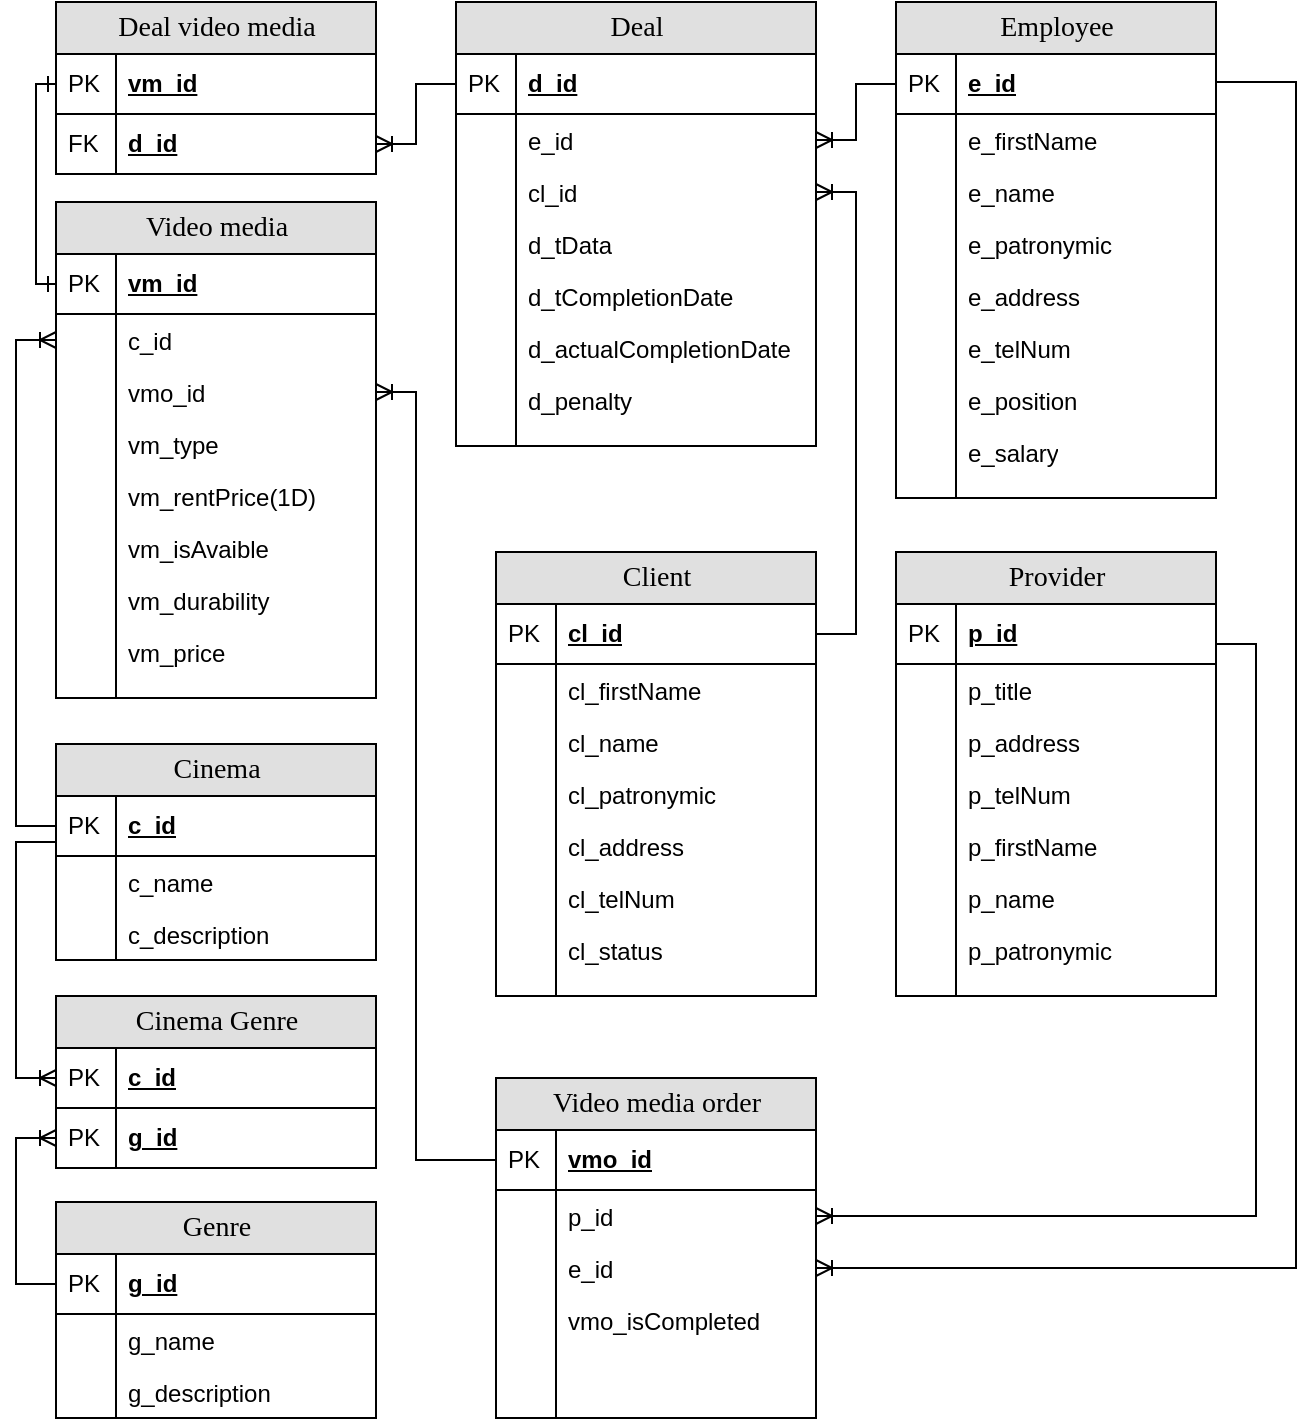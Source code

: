 <mxfile version="20.4.1" type="device"><diagram name="Page-1" id="e56a1550-8fbb-45ad-956c-1786394a9013"><mxGraphModel dx="1985" dy="983" grid="1" gridSize="10" guides="1" tooltips="1" connect="1" arrows="1" fold="1" page="1" pageScale="1" pageWidth="1100" pageHeight="850" background="none" math="0" shadow="0"><root><mxCell id="0"/><mxCell id="1" parent="0"/><mxCell id="Xfp6TR522GJA668m356O-1" value="Genre" style="swimlane;html=1;fontStyle=0;childLayout=stackLayout;horizontal=1;startSize=26;fillColor=#e0e0e0;horizontalStack=0;resizeParent=1;resizeLast=0;collapsible=1;marginBottom=0;swimlaneFillColor=#ffffff;align=center;rounded=0;shadow=0;comic=0;labelBackgroundColor=none;strokeWidth=1;fontFamily=Verdana;fontSize=14;swimlaneLine=1;" parent="1" vertex="1"><mxGeometry x="30" y="610" width="160" height="108" as="geometry"/></mxCell><mxCell id="Xfp6TR522GJA668m356O-2" value="g_id" style="shape=partialRectangle;top=0;left=0;right=0;bottom=1;html=1;align=left;verticalAlign=middle;fillColor=none;spacingLeft=34;spacingRight=4;whiteSpace=wrap;overflow=hidden;rotatable=0;points=[[0,0.5],[1,0.5]];portConstraint=eastwest;dropTarget=0;fontStyle=5;" parent="Xfp6TR522GJA668m356O-1" vertex="1"><mxGeometry y="26" width="160" height="30" as="geometry"/></mxCell><mxCell id="Xfp6TR522GJA668m356O-3" value="PK" style="shape=partialRectangle;top=0;left=0;bottom=0;html=1;fillColor=none;align=left;verticalAlign=middle;spacingLeft=4;spacingRight=4;whiteSpace=wrap;overflow=hidden;rotatable=0;points=[];portConstraint=eastwest;part=1;" parent="Xfp6TR522GJA668m356O-2" vertex="1" connectable="0"><mxGeometry width="30" height="30" as="geometry"/></mxCell><mxCell id="Xfp6TR522GJA668m356O-4" value="g_name" style="shape=partialRectangle;top=0;left=0;right=0;bottom=0;html=1;align=left;verticalAlign=top;fillColor=none;spacingLeft=34;spacingRight=4;whiteSpace=wrap;overflow=hidden;rotatable=0;points=[[0,0.5],[1,0.5]];portConstraint=eastwest;dropTarget=0;" parent="Xfp6TR522GJA668m356O-1" vertex="1"><mxGeometry y="56" width="160" height="26" as="geometry"/></mxCell><mxCell id="Xfp6TR522GJA668m356O-5" value="" style="shape=partialRectangle;top=0;left=0;bottom=0;html=1;fillColor=none;align=left;verticalAlign=top;spacingLeft=4;spacingRight=4;whiteSpace=wrap;overflow=hidden;rotatable=0;points=[];portConstraint=eastwest;part=1;" parent="Xfp6TR522GJA668m356O-4" vertex="1" connectable="0"><mxGeometry width="30" height="26" as="geometry"/></mxCell><mxCell id="Xfp6TR522GJA668m356O-6" value="g_description" style="shape=partialRectangle;top=0;left=0;right=0;bottom=0;html=1;align=left;verticalAlign=top;fillColor=none;spacingLeft=34;spacingRight=4;whiteSpace=wrap;overflow=hidden;rotatable=0;points=[[0,0.5],[1,0.5]];portConstraint=eastwest;dropTarget=0;" parent="Xfp6TR522GJA668m356O-1" vertex="1"><mxGeometry y="82" width="160" height="26" as="geometry"/></mxCell><mxCell id="Xfp6TR522GJA668m356O-7" value="" style="shape=partialRectangle;top=0;left=0;bottom=0;html=1;fillColor=none;align=left;verticalAlign=top;spacingLeft=4;spacingRight=4;whiteSpace=wrap;overflow=hidden;rotatable=0;points=[];portConstraint=eastwest;part=1;" parent="Xfp6TR522GJA668m356O-6" vertex="1" connectable="0"><mxGeometry width="30" height="26" as="geometry"/></mxCell><mxCell id="Xfp6TR522GJA668m356O-12" value="Cinema" style="swimlane;html=1;fontStyle=0;childLayout=stackLayout;horizontal=1;startSize=26;fillColor=#e0e0e0;horizontalStack=0;resizeParent=1;resizeLast=0;collapsible=1;marginBottom=0;swimlaneFillColor=#ffffff;align=center;rounded=0;shadow=0;comic=0;labelBackgroundColor=none;strokeWidth=1;fontFamily=Verdana;fontSize=14;swimlaneLine=1;" parent="1" vertex="1"><mxGeometry x="30" y="381" width="160" height="108" as="geometry"/></mxCell><mxCell id="Xfp6TR522GJA668m356O-13" value="c_id" style="shape=partialRectangle;top=0;left=0;right=0;bottom=1;html=1;align=left;verticalAlign=middle;fillColor=none;spacingLeft=34;spacingRight=4;whiteSpace=wrap;overflow=hidden;rotatable=0;points=[[0,0.5],[1,0.5]];portConstraint=eastwest;dropTarget=0;fontStyle=5;" parent="Xfp6TR522GJA668m356O-12" vertex="1"><mxGeometry y="26" width="160" height="30" as="geometry"/></mxCell><mxCell id="Xfp6TR522GJA668m356O-14" value="PK" style="shape=partialRectangle;top=0;left=0;bottom=0;html=1;fillColor=none;align=left;verticalAlign=middle;spacingLeft=4;spacingRight=4;whiteSpace=wrap;overflow=hidden;rotatable=0;points=[];portConstraint=eastwest;part=1;" parent="Xfp6TR522GJA668m356O-13" vertex="1" connectable="0"><mxGeometry width="30" height="30" as="geometry"/></mxCell><mxCell id="Xfp6TR522GJA668m356O-15" value="c_name" style="shape=partialRectangle;top=0;left=0;right=0;bottom=0;html=1;align=left;verticalAlign=top;fillColor=none;spacingLeft=34;spacingRight=4;whiteSpace=wrap;overflow=hidden;rotatable=0;points=[[0,0.5],[1,0.5]];portConstraint=eastwest;dropTarget=0;" parent="Xfp6TR522GJA668m356O-12" vertex="1"><mxGeometry y="56" width="160" height="26" as="geometry"/></mxCell><mxCell id="Xfp6TR522GJA668m356O-16" value="" style="shape=partialRectangle;top=0;left=0;bottom=0;html=1;fillColor=none;align=left;verticalAlign=top;spacingLeft=4;spacingRight=4;whiteSpace=wrap;overflow=hidden;rotatable=0;points=[];portConstraint=eastwest;part=1;" parent="Xfp6TR522GJA668m356O-15" vertex="1" connectable="0"><mxGeometry width="30" height="26" as="geometry"/></mxCell><mxCell id="Xfp6TR522GJA668m356O-19" value="c_description" style="shape=partialRectangle;top=0;left=0;right=0;bottom=0;html=1;align=left;verticalAlign=top;fillColor=none;spacingLeft=34;spacingRight=4;whiteSpace=wrap;overflow=hidden;rotatable=0;points=[[0,0.5],[1,0.5]];portConstraint=eastwest;dropTarget=0;" parent="Xfp6TR522GJA668m356O-12" vertex="1"><mxGeometry y="82" width="160" height="26" as="geometry"/></mxCell><mxCell id="Xfp6TR522GJA668m356O-20" value="" style="shape=partialRectangle;top=0;left=0;bottom=0;html=1;fillColor=none;align=left;verticalAlign=top;spacingLeft=4;spacingRight=4;whiteSpace=wrap;overflow=hidden;rotatable=0;points=[];portConstraint=eastwest;part=1;" parent="Xfp6TR522GJA668m356O-19" vertex="1" connectable="0"><mxGeometry width="30" height="26" as="geometry"/></mxCell><mxCell id="Xfp6TR522GJA668m356O-23" style="edgeStyle=orthogonalEdgeStyle;rounded=0;orthogonalLoop=1;jettySize=auto;html=1;entryX=0;entryY=0.5;entryDx=0;entryDy=0;endArrow=ERoneToMany;endFill=0;" parent="1" source="Xfp6TR522GJA668m356O-2" target="z1jLqjljCjNBEG2WENqN-66" edge="1"><mxGeometry relative="1" as="geometry"><Array as="points"><mxPoint x="10" y="651"/><mxPoint x="10" y="578"/></Array></mxGeometry></mxCell><mxCell id="Xfp6TR522GJA668m356O-24" value="Video media" style="swimlane;html=1;fontStyle=0;childLayout=stackLayout;horizontal=1;startSize=26;fillColor=#e0e0e0;horizontalStack=0;resizeParent=1;resizeLast=0;collapsible=1;marginBottom=0;swimlaneFillColor=#ffffff;align=center;rounded=0;shadow=0;comic=0;labelBackgroundColor=none;strokeWidth=1;fontFamily=Verdana;fontSize=14;swimlaneLine=1;" parent="1" vertex="1"><mxGeometry x="30" y="110" width="160" height="248" as="geometry"><mxRectangle x="30" y="10" width="130" height="30" as="alternateBounds"/></mxGeometry></mxCell><mxCell id="Xfp6TR522GJA668m356O-25" value="vm_id" style="shape=partialRectangle;top=0;left=0;right=0;bottom=1;html=1;align=left;verticalAlign=middle;fillColor=none;spacingLeft=34;spacingRight=4;whiteSpace=wrap;overflow=hidden;rotatable=0;points=[[0,0.5],[1,0.5]];portConstraint=eastwest;dropTarget=0;fontStyle=5;" parent="Xfp6TR522GJA668m356O-24" vertex="1"><mxGeometry y="26" width="160" height="30" as="geometry"/></mxCell><mxCell id="Xfp6TR522GJA668m356O-26" value="PK" style="shape=partialRectangle;top=0;left=0;bottom=0;html=1;fillColor=none;align=left;verticalAlign=middle;spacingLeft=4;spacingRight=4;whiteSpace=wrap;overflow=hidden;rotatable=0;points=[];portConstraint=eastwest;part=1;" parent="Xfp6TR522GJA668m356O-25" vertex="1" connectable="0"><mxGeometry width="30" height="30" as="geometry"/></mxCell><mxCell id="Xfp6TR522GJA668m356O-27" value="c_id" style="shape=partialRectangle;top=0;left=0;right=0;bottom=0;html=1;align=left;verticalAlign=top;fillColor=none;spacingLeft=34;spacingRight=4;whiteSpace=wrap;overflow=hidden;rotatable=0;points=[[0,0.5],[1,0.5]];portConstraint=eastwest;dropTarget=0;" parent="Xfp6TR522GJA668m356O-24" vertex="1"><mxGeometry y="56" width="160" height="26" as="geometry"/></mxCell><mxCell id="Xfp6TR522GJA668m356O-28" value="" style="shape=partialRectangle;top=0;left=0;bottom=0;html=1;fillColor=none;align=left;verticalAlign=top;spacingLeft=4;spacingRight=4;whiteSpace=wrap;overflow=hidden;rotatable=0;points=[];portConstraint=eastwest;part=1;" parent="Xfp6TR522GJA668m356O-27" vertex="1" connectable="0"><mxGeometry width="30" height="26" as="geometry"/></mxCell><mxCell id="z1jLqjljCjNBEG2WENqN-32" value="vmo_id" style="shape=partialRectangle;top=0;left=0;right=0;bottom=0;html=1;align=left;verticalAlign=top;fillColor=none;spacingLeft=34;spacingRight=4;whiteSpace=wrap;overflow=hidden;rotatable=0;points=[[0,0.5],[1,0.5]];portConstraint=eastwest;dropTarget=0;" vertex="1" parent="Xfp6TR522GJA668m356O-24"><mxGeometry y="82" width="160" height="26" as="geometry"/></mxCell><mxCell id="z1jLqjljCjNBEG2WENqN-33" value="" style="shape=partialRectangle;top=0;left=0;bottom=0;html=1;fillColor=none;align=left;verticalAlign=top;spacingLeft=4;spacingRight=4;whiteSpace=wrap;overflow=hidden;rotatable=0;points=[];portConstraint=eastwest;part=1;" vertex="1" connectable="0" parent="z1jLqjljCjNBEG2WENqN-32"><mxGeometry width="30" height="26" as="geometry"/></mxCell><mxCell id="Xfp6TR522GJA668m356O-29" value="vm_type" style="shape=partialRectangle;top=0;left=0;right=0;bottom=0;html=1;align=left;verticalAlign=top;fillColor=none;spacingLeft=34;spacingRight=4;whiteSpace=wrap;overflow=hidden;rotatable=0;points=[[0,0.5],[1,0.5]];portConstraint=eastwest;dropTarget=0;" parent="Xfp6TR522GJA668m356O-24" vertex="1"><mxGeometry y="108" width="160" height="26" as="geometry"/></mxCell><mxCell id="Xfp6TR522GJA668m356O-30" value="" style="shape=partialRectangle;top=0;left=0;bottom=0;html=1;fillColor=none;align=left;verticalAlign=top;spacingLeft=4;spacingRight=4;whiteSpace=wrap;overflow=hidden;rotatable=0;points=[];portConstraint=eastwest;part=1;" parent="Xfp6TR522GJA668m356O-29" vertex="1" connectable="0"><mxGeometry width="30" height="26" as="geometry"/></mxCell><mxCell id="Xfp6TR522GJA668m356O-31" value="vm_rentPrice(1D)" style="shape=partialRectangle;top=0;left=0;right=0;bottom=0;html=1;align=left;verticalAlign=top;fillColor=none;spacingLeft=34;spacingRight=4;whiteSpace=wrap;overflow=hidden;rotatable=0;points=[[0,0.5],[1,0.5]];portConstraint=eastwest;dropTarget=0;" parent="Xfp6TR522GJA668m356O-24" vertex="1"><mxGeometry y="134" width="160" height="26" as="geometry"/></mxCell><mxCell id="Xfp6TR522GJA668m356O-32" value="" style="shape=partialRectangle;top=0;left=0;bottom=0;html=1;fillColor=none;align=left;verticalAlign=top;spacingLeft=4;spacingRight=4;whiteSpace=wrap;overflow=hidden;rotatable=0;points=[];portConstraint=eastwest;part=1;" parent="Xfp6TR522GJA668m356O-31" vertex="1" connectable="0"><mxGeometry width="30" height="26" as="geometry"/></mxCell><mxCell id="Xfp6TR522GJA668m356O-59" value="vm_isAvaible" style="shape=partialRectangle;top=0;left=0;right=0;bottom=0;html=1;align=left;verticalAlign=top;fillColor=none;spacingLeft=34;spacingRight=4;whiteSpace=wrap;overflow=hidden;rotatable=0;points=[[0,0.5],[1,0.5]];portConstraint=eastwest;dropTarget=0;" parent="Xfp6TR522GJA668m356O-24" vertex="1"><mxGeometry y="160" width="160" height="26" as="geometry"/></mxCell><mxCell id="Xfp6TR522GJA668m356O-60" value="" style="shape=partialRectangle;top=0;left=0;bottom=0;html=1;fillColor=none;align=left;verticalAlign=top;spacingLeft=4;spacingRight=4;whiteSpace=wrap;overflow=hidden;rotatable=0;points=[];portConstraint=eastwest;part=1;" parent="Xfp6TR522GJA668m356O-59" vertex="1" connectable="0"><mxGeometry width="30" height="26" as="geometry"/></mxCell><mxCell id="6AqLSy_CRVFRLZLWEEri-142" value="vm_durability" style="shape=partialRectangle;top=0;left=0;right=0;bottom=0;html=1;align=left;verticalAlign=top;fillColor=none;spacingLeft=34;spacingRight=4;whiteSpace=wrap;overflow=hidden;rotatable=0;points=[[0,0.5],[1,0.5]];portConstraint=eastwest;dropTarget=0;" parent="Xfp6TR522GJA668m356O-24" vertex="1"><mxGeometry y="186" width="160" height="26" as="geometry"/></mxCell><mxCell id="6AqLSy_CRVFRLZLWEEri-143" value="" style="shape=partialRectangle;top=0;left=0;bottom=0;html=1;fillColor=none;align=left;verticalAlign=top;spacingLeft=4;spacingRight=4;whiteSpace=wrap;overflow=hidden;rotatable=0;points=[];portConstraint=eastwest;part=1;" parent="6AqLSy_CRVFRLZLWEEri-142" vertex="1" connectable="0"><mxGeometry width="30" height="26" as="geometry"/></mxCell><mxCell id="6AqLSy_CRVFRLZLWEEri-89" value="vm_price" style="shape=partialRectangle;top=0;left=0;right=0;bottom=0;html=1;align=left;verticalAlign=top;fillColor=none;spacingLeft=34;spacingRight=4;whiteSpace=wrap;overflow=hidden;rotatable=0;points=[[0,0.5],[1,0.5]];portConstraint=eastwest;dropTarget=0;" parent="Xfp6TR522GJA668m356O-24" vertex="1"><mxGeometry y="212" width="160" height="26" as="geometry"/></mxCell><mxCell id="6AqLSy_CRVFRLZLWEEri-90" value="" style="shape=partialRectangle;top=0;left=0;bottom=0;html=1;fillColor=none;align=left;verticalAlign=top;spacingLeft=4;spacingRight=4;whiteSpace=wrap;overflow=hidden;rotatable=0;points=[];portConstraint=eastwest;part=1;" parent="6AqLSy_CRVFRLZLWEEri-89" vertex="1" connectable="0"><mxGeometry width="30" height="26" as="geometry"/></mxCell><mxCell id="Xfp6TR522GJA668m356O-33" value="" style="shape=partialRectangle;top=0;left=0;right=0;bottom=0;html=1;align=left;verticalAlign=top;fillColor=none;spacingLeft=34;spacingRight=4;whiteSpace=wrap;overflow=hidden;rotatable=0;points=[[0,0.5],[1,0.5]];portConstraint=eastwest;dropTarget=0;" parent="Xfp6TR522GJA668m356O-24" vertex="1"><mxGeometry y="238" width="160" height="10" as="geometry"/></mxCell><mxCell id="Xfp6TR522GJA668m356O-34" value="" style="shape=partialRectangle;top=0;left=0;bottom=0;html=1;fillColor=none;align=left;verticalAlign=top;spacingLeft=4;spacingRight=4;whiteSpace=wrap;overflow=hidden;rotatable=0;points=[];portConstraint=eastwest;part=1;" parent="Xfp6TR522GJA668m356O-33" vertex="1" connectable="0"><mxGeometry width="30" height="10" as="geometry"/></mxCell><mxCell id="Xfp6TR522GJA668m356O-57" style="edgeStyle=orthogonalEdgeStyle;rounded=0;orthogonalLoop=1;jettySize=auto;html=1;entryX=0;entryY=0.5;entryDx=0;entryDy=0;endArrow=ERoneToMany;endFill=0;" parent="1" source="Xfp6TR522GJA668m356O-13" target="Xfp6TR522GJA668m356O-27" edge="1"><mxGeometry relative="1" as="geometry"><mxPoint x="10" y="171" as="targetPoint"/></mxGeometry></mxCell><mxCell id="6AqLSy_CRVFRLZLWEEri-1" value="Employee" style="swimlane;html=1;fontStyle=0;childLayout=stackLayout;horizontal=1;startSize=26;fillColor=#e0e0e0;horizontalStack=0;resizeParent=1;resizeLast=0;collapsible=1;marginBottom=0;swimlaneFillColor=#ffffff;align=center;rounded=0;shadow=0;comic=0;labelBackgroundColor=none;strokeWidth=1;fontFamily=Verdana;fontSize=14;swimlaneLine=1;" parent="1" vertex="1"><mxGeometry x="450" y="10" width="160" height="248" as="geometry"/></mxCell><mxCell id="6AqLSy_CRVFRLZLWEEri-2" value="e_id" style="shape=partialRectangle;top=0;left=0;right=0;bottom=1;html=1;align=left;verticalAlign=middle;fillColor=none;spacingLeft=34;spacingRight=4;whiteSpace=wrap;overflow=hidden;rotatable=0;points=[[0,0.5],[1,0.5]];portConstraint=eastwest;dropTarget=0;fontStyle=5;" parent="6AqLSy_CRVFRLZLWEEri-1" vertex="1"><mxGeometry y="26" width="160" height="30" as="geometry"/></mxCell><mxCell id="6AqLSy_CRVFRLZLWEEri-3" value="PK" style="shape=partialRectangle;top=0;left=0;bottom=0;html=1;fillColor=none;align=left;verticalAlign=middle;spacingLeft=4;spacingRight=4;whiteSpace=wrap;overflow=hidden;rotatable=0;points=[];portConstraint=eastwest;part=1;" parent="6AqLSy_CRVFRLZLWEEri-2" vertex="1" connectable="0"><mxGeometry width="30" height="30" as="geometry"/></mxCell><mxCell id="6AqLSy_CRVFRLZLWEEri-4" value="e_firstName" style="shape=partialRectangle;top=0;left=0;right=0;bottom=0;html=1;align=left;verticalAlign=top;fillColor=none;spacingLeft=34;spacingRight=4;whiteSpace=wrap;overflow=hidden;rotatable=0;points=[[0,0.5],[1,0.5]];portConstraint=eastwest;dropTarget=0;" parent="6AqLSy_CRVFRLZLWEEri-1" vertex="1"><mxGeometry y="56" width="160" height="26" as="geometry"/></mxCell><mxCell id="6AqLSy_CRVFRLZLWEEri-5" value="" style="shape=partialRectangle;top=0;left=0;bottom=0;html=1;fillColor=none;align=left;verticalAlign=top;spacingLeft=4;spacingRight=4;whiteSpace=wrap;overflow=hidden;rotatable=0;points=[];portConstraint=eastwest;part=1;" parent="6AqLSy_CRVFRLZLWEEri-4" vertex="1" connectable="0"><mxGeometry width="30" height="26" as="geometry"/></mxCell><mxCell id="6AqLSy_CRVFRLZLWEEri-12" value="e_name" style="shape=partialRectangle;top=0;left=0;right=0;bottom=0;html=1;align=left;verticalAlign=top;fillColor=none;spacingLeft=34;spacingRight=4;whiteSpace=wrap;overflow=hidden;rotatable=0;points=[[0,0.5],[1,0.5]];portConstraint=eastwest;dropTarget=0;" parent="6AqLSy_CRVFRLZLWEEri-1" vertex="1"><mxGeometry y="82" width="160" height="26" as="geometry"/></mxCell><mxCell id="6AqLSy_CRVFRLZLWEEri-13" value="" style="shape=partialRectangle;top=0;left=0;bottom=0;html=1;fillColor=none;align=left;verticalAlign=top;spacingLeft=4;spacingRight=4;whiteSpace=wrap;overflow=hidden;rotatable=0;points=[];portConstraint=eastwest;part=1;" parent="6AqLSy_CRVFRLZLWEEri-12" vertex="1" connectable="0"><mxGeometry width="30" height="26" as="geometry"/></mxCell><mxCell id="6AqLSy_CRVFRLZLWEEri-14" value="e_patronymic" style="shape=partialRectangle;top=0;left=0;right=0;bottom=0;html=1;align=left;verticalAlign=top;fillColor=none;spacingLeft=34;spacingRight=4;whiteSpace=wrap;overflow=hidden;rotatable=0;points=[[0,0.5],[1,0.5]];portConstraint=eastwest;dropTarget=0;" parent="6AqLSy_CRVFRLZLWEEri-1" vertex="1"><mxGeometry y="108" width="160" height="26" as="geometry"/></mxCell><mxCell id="6AqLSy_CRVFRLZLWEEri-15" value="" style="shape=partialRectangle;top=0;left=0;bottom=0;html=1;fillColor=none;align=left;verticalAlign=top;spacingLeft=4;spacingRight=4;whiteSpace=wrap;overflow=hidden;rotatable=0;points=[];portConstraint=eastwest;part=1;" parent="6AqLSy_CRVFRLZLWEEri-14" vertex="1" connectable="0"><mxGeometry width="30" height="26" as="geometry"/></mxCell><mxCell id="6AqLSy_CRVFRLZLWEEri-6" value="e_address" style="shape=partialRectangle;top=0;left=0;right=0;bottom=0;html=1;align=left;verticalAlign=top;fillColor=none;spacingLeft=34;spacingRight=4;whiteSpace=wrap;overflow=hidden;rotatable=0;points=[[0,0.5],[1,0.5]];portConstraint=eastwest;dropTarget=0;" parent="6AqLSy_CRVFRLZLWEEri-1" vertex="1"><mxGeometry y="134" width="160" height="26" as="geometry"/></mxCell><mxCell id="6AqLSy_CRVFRLZLWEEri-7" value="" style="shape=partialRectangle;top=0;left=0;bottom=0;html=1;fillColor=none;align=left;verticalAlign=top;spacingLeft=4;spacingRight=4;whiteSpace=wrap;overflow=hidden;rotatable=0;points=[];portConstraint=eastwest;part=1;" parent="6AqLSy_CRVFRLZLWEEri-6" vertex="1" connectable="0"><mxGeometry width="30" height="26" as="geometry"/></mxCell><mxCell id="6AqLSy_CRVFRLZLWEEri-8" value="e_telNum" style="shape=partialRectangle;top=0;left=0;right=0;bottom=0;html=1;align=left;verticalAlign=top;fillColor=none;spacingLeft=34;spacingRight=4;whiteSpace=wrap;overflow=hidden;rotatable=0;points=[[0,0.5],[1,0.5]];portConstraint=eastwest;dropTarget=0;" parent="6AqLSy_CRVFRLZLWEEri-1" vertex="1"><mxGeometry y="160" width="160" height="26" as="geometry"/></mxCell><mxCell id="6AqLSy_CRVFRLZLWEEri-9" value="" style="shape=partialRectangle;top=0;left=0;bottom=0;html=1;fillColor=none;align=left;verticalAlign=top;spacingLeft=4;spacingRight=4;whiteSpace=wrap;overflow=hidden;rotatable=0;points=[];portConstraint=eastwest;part=1;" parent="6AqLSy_CRVFRLZLWEEri-8" vertex="1" connectable="0"><mxGeometry width="30" height="26" as="geometry"/></mxCell><mxCell id="6AqLSy_CRVFRLZLWEEri-25" value="e_position" style="shape=partialRectangle;top=0;left=0;right=0;bottom=0;html=1;align=left;verticalAlign=top;fillColor=none;spacingLeft=34;spacingRight=4;whiteSpace=wrap;overflow=hidden;rotatable=0;points=[[0,0.5],[1,0.5]];portConstraint=eastwest;dropTarget=0;" parent="6AqLSy_CRVFRLZLWEEri-1" vertex="1"><mxGeometry y="186" width="160" height="26" as="geometry"/></mxCell><mxCell id="6AqLSy_CRVFRLZLWEEri-26" value="" style="shape=partialRectangle;top=0;left=0;bottom=0;html=1;fillColor=none;align=left;verticalAlign=top;spacingLeft=4;spacingRight=4;whiteSpace=wrap;overflow=hidden;rotatable=0;points=[];portConstraint=eastwest;part=1;" parent="6AqLSy_CRVFRLZLWEEri-25" vertex="1" connectable="0"><mxGeometry width="30" height="26" as="geometry"/></mxCell><mxCell id="6AqLSy_CRVFRLZLWEEri-27" value="e_salary" style="shape=partialRectangle;top=0;left=0;right=0;bottom=0;html=1;align=left;verticalAlign=top;fillColor=none;spacingLeft=34;spacingRight=4;whiteSpace=wrap;overflow=hidden;rotatable=0;points=[[0,0.5],[1,0.5]];portConstraint=eastwest;dropTarget=0;" parent="6AqLSy_CRVFRLZLWEEri-1" vertex="1"><mxGeometry y="212" width="160" height="26" as="geometry"/></mxCell><mxCell id="6AqLSy_CRVFRLZLWEEri-28" value="" style="shape=partialRectangle;top=0;left=0;bottom=0;html=1;fillColor=none;align=left;verticalAlign=top;spacingLeft=4;spacingRight=4;whiteSpace=wrap;overflow=hidden;rotatable=0;points=[];portConstraint=eastwest;part=1;" parent="6AqLSy_CRVFRLZLWEEri-27" vertex="1" connectable="0"><mxGeometry width="30" height="26" as="geometry"/></mxCell><mxCell id="6AqLSy_CRVFRLZLWEEri-10" value="" style="shape=partialRectangle;top=0;left=0;right=0;bottom=0;html=1;align=left;verticalAlign=top;fillColor=none;spacingLeft=34;spacingRight=4;whiteSpace=wrap;overflow=hidden;rotatable=0;points=[[0,0.5],[1,0.5]];portConstraint=eastwest;dropTarget=0;" parent="6AqLSy_CRVFRLZLWEEri-1" vertex="1"><mxGeometry y="238" width="160" height="10" as="geometry"/></mxCell><mxCell id="6AqLSy_CRVFRLZLWEEri-11" value="" style="shape=partialRectangle;top=0;left=0;bottom=0;html=1;fillColor=none;align=left;verticalAlign=top;spacingLeft=4;spacingRight=4;whiteSpace=wrap;overflow=hidden;rotatable=0;points=[];portConstraint=eastwest;part=1;" parent="6AqLSy_CRVFRLZLWEEri-10" vertex="1" connectable="0"><mxGeometry width="30" height="10" as="geometry"/></mxCell><mxCell id="6AqLSy_CRVFRLZLWEEri-29" value="Client" style="swimlane;html=1;fontStyle=0;childLayout=stackLayout;horizontal=1;startSize=26;fillColor=#e0e0e0;horizontalStack=0;resizeParent=1;resizeLast=0;collapsible=1;marginBottom=0;swimlaneFillColor=#ffffff;align=center;rounded=0;shadow=0;comic=0;labelBackgroundColor=none;strokeWidth=1;fontFamily=Verdana;fontSize=14;swimlaneLine=1;" parent="1" vertex="1"><mxGeometry x="250" y="285" width="160" height="222" as="geometry"/></mxCell><mxCell id="6AqLSy_CRVFRLZLWEEri-30" value="cl_id" style="shape=partialRectangle;top=0;left=0;right=0;bottom=1;html=1;align=left;verticalAlign=middle;fillColor=none;spacingLeft=34;spacingRight=4;whiteSpace=wrap;overflow=hidden;rotatable=0;points=[[0,0.5],[1,0.5]];portConstraint=eastwest;dropTarget=0;fontStyle=5;" parent="6AqLSy_CRVFRLZLWEEri-29" vertex="1"><mxGeometry y="26" width="160" height="30" as="geometry"/></mxCell><mxCell id="6AqLSy_CRVFRLZLWEEri-31" value="PK" style="shape=partialRectangle;top=0;left=0;bottom=0;html=1;fillColor=none;align=left;verticalAlign=middle;spacingLeft=4;spacingRight=4;whiteSpace=wrap;overflow=hidden;rotatable=0;points=[];portConstraint=eastwest;part=1;" parent="6AqLSy_CRVFRLZLWEEri-30" vertex="1" connectable="0"><mxGeometry width="30" height="30" as="geometry"/></mxCell><mxCell id="6AqLSy_CRVFRLZLWEEri-32" value="cl_firstName" style="shape=partialRectangle;top=0;left=0;right=0;bottom=0;html=1;align=left;verticalAlign=top;fillColor=none;spacingLeft=34;spacingRight=4;whiteSpace=wrap;overflow=hidden;rotatable=0;points=[[0,0.5],[1,0.5]];portConstraint=eastwest;dropTarget=0;" parent="6AqLSy_CRVFRLZLWEEri-29" vertex="1"><mxGeometry y="56" width="160" height="26" as="geometry"/></mxCell><mxCell id="6AqLSy_CRVFRLZLWEEri-33" value="" style="shape=partialRectangle;top=0;left=0;bottom=0;html=1;fillColor=none;align=left;verticalAlign=top;spacingLeft=4;spacingRight=4;whiteSpace=wrap;overflow=hidden;rotatable=0;points=[];portConstraint=eastwest;part=1;" parent="6AqLSy_CRVFRLZLWEEri-32" vertex="1" connectable="0"><mxGeometry width="30" height="26" as="geometry"/></mxCell><mxCell id="6AqLSy_CRVFRLZLWEEri-34" value="cl_name" style="shape=partialRectangle;top=0;left=0;right=0;bottom=0;html=1;align=left;verticalAlign=top;fillColor=none;spacingLeft=34;spacingRight=4;whiteSpace=wrap;overflow=hidden;rotatable=0;points=[[0,0.5],[1,0.5]];portConstraint=eastwest;dropTarget=0;" parent="6AqLSy_CRVFRLZLWEEri-29" vertex="1"><mxGeometry y="82" width="160" height="26" as="geometry"/></mxCell><mxCell id="6AqLSy_CRVFRLZLWEEri-35" value="" style="shape=partialRectangle;top=0;left=0;bottom=0;html=1;fillColor=none;align=left;verticalAlign=top;spacingLeft=4;spacingRight=4;whiteSpace=wrap;overflow=hidden;rotatable=0;points=[];portConstraint=eastwest;part=1;" parent="6AqLSy_CRVFRLZLWEEri-34" vertex="1" connectable="0"><mxGeometry width="30" height="26" as="geometry"/></mxCell><mxCell id="6AqLSy_CRVFRLZLWEEri-36" value="cl_patronymic" style="shape=partialRectangle;top=0;left=0;right=0;bottom=0;html=1;align=left;verticalAlign=top;fillColor=none;spacingLeft=34;spacingRight=4;whiteSpace=wrap;overflow=hidden;rotatable=0;points=[[0,0.5],[1,0.5]];portConstraint=eastwest;dropTarget=0;" parent="6AqLSy_CRVFRLZLWEEri-29" vertex="1"><mxGeometry y="108" width="160" height="26" as="geometry"/></mxCell><mxCell id="6AqLSy_CRVFRLZLWEEri-37" value="" style="shape=partialRectangle;top=0;left=0;bottom=0;html=1;fillColor=none;align=left;verticalAlign=top;spacingLeft=4;spacingRight=4;whiteSpace=wrap;overflow=hidden;rotatable=0;points=[];portConstraint=eastwest;part=1;" parent="6AqLSy_CRVFRLZLWEEri-36" vertex="1" connectable="0"><mxGeometry width="30" height="26" as="geometry"/></mxCell><mxCell id="6AqLSy_CRVFRLZLWEEri-38" value="cl_address" style="shape=partialRectangle;top=0;left=0;right=0;bottom=0;html=1;align=left;verticalAlign=top;fillColor=none;spacingLeft=34;spacingRight=4;whiteSpace=wrap;overflow=hidden;rotatable=0;points=[[0,0.5],[1,0.5]];portConstraint=eastwest;dropTarget=0;" parent="6AqLSy_CRVFRLZLWEEri-29" vertex="1"><mxGeometry y="134" width="160" height="26" as="geometry"/></mxCell><mxCell id="6AqLSy_CRVFRLZLWEEri-39" value="" style="shape=partialRectangle;top=0;left=0;bottom=0;html=1;fillColor=none;align=left;verticalAlign=top;spacingLeft=4;spacingRight=4;whiteSpace=wrap;overflow=hidden;rotatable=0;points=[];portConstraint=eastwest;part=1;" parent="6AqLSy_CRVFRLZLWEEri-38" vertex="1" connectable="0"><mxGeometry width="30" height="26" as="geometry"/></mxCell><mxCell id="6AqLSy_CRVFRLZLWEEri-40" value="cl_telNum" style="shape=partialRectangle;top=0;left=0;right=0;bottom=0;html=1;align=left;verticalAlign=top;fillColor=none;spacingLeft=34;spacingRight=4;whiteSpace=wrap;overflow=hidden;rotatable=0;points=[[0,0.5],[1,0.5]];portConstraint=eastwest;dropTarget=0;" parent="6AqLSy_CRVFRLZLWEEri-29" vertex="1"><mxGeometry y="160" width="160" height="26" as="geometry"/></mxCell><mxCell id="6AqLSy_CRVFRLZLWEEri-41" value="" style="shape=partialRectangle;top=0;left=0;bottom=0;html=1;fillColor=none;align=left;verticalAlign=top;spacingLeft=4;spacingRight=4;whiteSpace=wrap;overflow=hidden;rotatable=0;points=[];portConstraint=eastwest;part=1;" parent="6AqLSy_CRVFRLZLWEEri-40" vertex="1" connectable="0"><mxGeometry width="30" height="26" as="geometry"/></mxCell><mxCell id="6AqLSy_CRVFRLZLWEEri-48" value="cl_status" style="shape=partialRectangle;top=0;left=0;right=0;bottom=0;html=1;align=left;verticalAlign=top;fillColor=none;spacingLeft=34;spacingRight=4;whiteSpace=wrap;overflow=hidden;rotatable=0;points=[[0,0.5],[1,0.5]];portConstraint=eastwest;dropTarget=0;" parent="6AqLSy_CRVFRLZLWEEri-29" vertex="1"><mxGeometry y="186" width="160" height="26" as="geometry"/></mxCell><mxCell id="6AqLSy_CRVFRLZLWEEri-49" value="" style="shape=partialRectangle;top=0;left=0;bottom=0;html=1;fillColor=none;align=left;verticalAlign=top;spacingLeft=4;spacingRight=4;whiteSpace=wrap;overflow=hidden;rotatable=0;points=[];portConstraint=eastwest;part=1;" parent="6AqLSy_CRVFRLZLWEEri-48" vertex="1" connectable="0"><mxGeometry width="30" height="26" as="geometry"/></mxCell><mxCell id="6AqLSy_CRVFRLZLWEEri-46" value="" style="shape=partialRectangle;top=0;left=0;right=0;bottom=0;html=1;align=left;verticalAlign=top;fillColor=none;spacingLeft=34;spacingRight=4;whiteSpace=wrap;overflow=hidden;rotatable=0;points=[[0,0.5],[1,0.5]];portConstraint=eastwest;dropTarget=0;" parent="6AqLSy_CRVFRLZLWEEri-29" vertex="1"><mxGeometry y="212" width="160" height="10" as="geometry"/></mxCell><mxCell id="6AqLSy_CRVFRLZLWEEri-47" value="" style="shape=partialRectangle;top=0;left=0;bottom=0;html=1;fillColor=none;align=left;verticalAlign=top;spacingLeft=4;spacingRight=4;whiteSpace=wrap;overflow=hidden;rotatable=0;points=[];portConstraint=eastwest;part=1;" parent="6AqLSy_CRVFRLZLWEEri-46" vertex="1" connectable="0"><mxGeometry width="30" height="10" as="geometry"/></mxCell><mxCell id="6AqLSy_CRVFRLZLWEEri-50" value="Deal" style="swimlane;html=1;fontStyle=0;childLayout=stackLayout;horizontal=1;startSize=26;fillColor=#e0e0e0;horizontalStack=0;resizeParent=1;resizeLast=0;collapsible=1;marginBottom=0;swimlaneFillColor=#ffffff;align=center;rounded=0;shadow=0;comic=0;labelBackgroundColor=none;strokeWidth=1;fontFamily=Verdana;fontSize=14;swimlaneLine=1;" parent="1" vertex="1"><mxGeometry x="230" y="10" width="180" height="222" as="geometry"/></mxCell><mxCell id="6AqLSy_CRVFRLZLWEEri-51" value="d_id" style="shape=partialRectangle;top=0;left=0;right=0;bottom=1;html=1;align=left;verticalAlign=middle;fillColor=none;spacingLeft=34;spacingRight=4;whiteSpace=wrap;overflow=hidden;rotatable=0;points=[[0,0.5],[1,0.5]];portConstraint=eastwest;dropTarget=0;fontStyle=5;" parent="6AqLSy_CRVFRLZLWEEri-50" vertex="1"><mxGeometry y="26" width="180" height="30" as="geometry"/></mxCell><mxCell id="6AqLSy_CRVFRLZLWEEri-52" value="PK" style="shape=partialRectangle;top=0;left=0;bottom=0;html=1;fillColor=none;align=left;verticalAlign=middle;spacingLeft=4;spacingRight=4;whiteSpace=wrap;overflow=hidden;rotatable=0;points=[];portConstraint=eastwest;part=1;" parent="6AqLSy_CRVFRLZLWEEri-51" vertex="1" connectable="0"><mxGeometry width="30" height="30" as="geometry"/></mxCell><mxCell id="6AqLSy_CRVFRLZLWEEri-53" value="e_id" style="shape=partialRectangle;top=0;left=0;right=0;bottom=0;html=1;align=left;verticalAlign=top;fillColor=none;spacingLeft=34;spacingRight=4;whiteSpace=wrap;overflow=hidden;rotatable=0;points=[[0,0.5],[1,0.5]];portConstraint=eastwest;dropTarget=0;" parent="6AqLSy_CRVFRLZLWEEri-50" vertex="1"><mxGeometry y="56" width="180" height="26" as="geometry"/></mxCell><mxCell id="6AqLSy_CRVFRLZLWEEri-54" value="" style="shape=partialRectangle;top=0;left=0;bottom=0;html=1;fillColor=none;align=left;verticalAlign=top;spacingLeft=4;spacingRight=4;whiteSpace=wrap;overflow=hidden;rotatable=0;points=[];portConstraint=eastwest;part=1;" parent="6AqLSy_CRVFRLZLWEEri-53" vertex="1" connectable="0"><mxGeometry width="30" height="26" as="geometry"/></mxCell><mxCell id="6AqLSy_CRVFRLZLWEEri-55" value="cl_id" style="shape=partialRectangle;top=0;left=0;right=0;bottom=0;html=1;align=left;verticalAlign=top;fillColor=none;spacingLeft=34;spacingRight=4;whiteSpace=wrap;overflow=hidden;rotatable=0;points=[[0,0.5],[1,0.5]];portConstraint=eastwest;dropTarget=0;" parent="6AqLSy_CRVFRLZLWEEri-50" vertex="1"><mxGeometry y="82" width="180" height="26" as="geometry"/></mxCell><mxCell id="6AqLSy_CRVFRLZLWEEri-56" value="" style="shape=partialRectangle;top=0;left=0;bottom=0;html=1;fillColor=none;align=left;verticalAlign=top;spacingLeft=4;spacingRight=4;whiteSpace=wrap;overflow=hidden;rotatable=0;points=[];portConstraint=eastwest;part=1;" parent="6AqLSy_CRVFRLZLWEEri-55" vertex="1" connectable="0"><mxGeometry width="30" height="26" as="geometry"/></mxCell><mxCell id="6AqLSy_CRVFRLZLWEEri-111" value="d_tData" style="shape=partialRectangle;top=0;left=0;right=0;bottom=0;html=1;align=left;verticalAlign=top;fillColor=none;spacingLeft=34;spacingRight=4;whiteSpace=wrap;overflow=hidden;rotatable=0;points=[[0,0.5],[1,0.5]];portConstraint=eastwest;dropTarget=0;" parent="6AqLSy_CRVFRLZLWEEri-50" vertex="1"><mxGeometry y="108" width="180" height="26" as="geometry"/></mxCell><mxCell id="6AqLSy_CRVFRLZLWEEri-112" value="" style="shape=partialRectangle;top=0;left=0;bottom=0;html=1;fillColor=none;align=left;verticalAlign=top;spacingLeft=4;spacingRight=4;whiteSpace=wrap;overflow=hidden;rotatable=0;points=[];portConstraint=eastwest;part=1;" parent="6AqLSy_CRVFRLZLWEEri-111" vertex="1" connectable="0"><mxGeometry width="30" height="26" as="geometry"/></mxCell><mxCell id="6AqLSy_CRVFRLZLWEEri-113" value="&lt;span style=&quot;background-color: transparent; font-family: inherit;&quot;&gt;d_tCompletionDate&lt;br&gt;&lt;/span&gt;&lt;div style=&quot;overflow: hidden; position: relative; outline: 0px;&quot; id=&quot;tw-target-rmn-container&quot; class=&quot;tw-target-rmn tw-ta-container F0azHf tw-nfl&quot;&gt;&lt;pre style=&quot;unicode-bidi: isolate; background-color: transparent; border: none; padding: 0px 0.14em 0px 0px; position: relative; margin-top: 0px; margin-bottom: 0px; resize: none; font-family: inherit; overflow: hidden; width: 270px; overflow-wrap: break-word; font-size: 16px; line-height: 24px;&quot; dir=&quot;ltr&quot; id=&quot;tw-target-rmn&quot; data-placeholder=&quot;&quot; class=&quot;tw-data-placeholder tw-text-small tw-ta&quot;&gt;&lt;span class=&quot;Y2IQFc&quot;&gt;&lt;/span&gt;&lt;/pre&gt;&lt;/div&gt;&lt;div style=&quot;display: flex; justify-content: space-between; width: 302px; position: absolute; bottom: 0px; left: 0px; height: 48px;&quot; class=&quot;iYB33c&quot;&gt;&lt;div style=&quot;display: flex; margin: 10px 11px 0px auto;&quot; class=&quot;dlJLJe&quot;&gt;&lt;div style=&quot;visibility: hidden; position: relative;&quot; data-ved=&quot;2ahUKEwjsp4jygef6AhVrAxAIHR32AE8Qz_AEegQICBAP&quot; data-cviv=&quot;false&quot;&gt;&lt;span style=&quot;cursor: pointer; outline: 0px; display: inline-block;&quot; tabindex=&quot;0&quot; role=&quot;button&quot; data-width=&quot;0&quot; data-theme=&quot;0&quot; data-hover-open-delay=&quot;500&quot; data-hover-hide-delay=&quot;1000&quot; data-extra-container-classes=&quot;tw-verified-tooltip&quot; class=&quot;povykd&quot;&gt;&lt;div style=&quot;opacity: 0.74; color: rgb(32, 33, 36); font-style: italic; min-width: 26px; margin: -11px; padding: 11px;&quot; class=&quot;U9URNb&quot;&gt;&lt;img style=&quot;display: block; border: 0px; position: relative; padding-top: 3px;&quot; data-frt=&quot;0&quot; data-atf=&quot;0&quot; alt=&quot;Значок &amp;quot;Проверено сообществом&amp;quot;&quot; width=&quot;16&quot; height=&quot;16&quot; class=&quot;YQ4gaf zr758c wA1Bge&quot; src=&quot;data:image/png;base64,iVBORw0KGgoAAAANSUhEUgAAABQAAAAUCAQAAAAngNWGAAAA/0lEQVR4AYXNMSiEcRyA4cfmGHQbCZIipkuxnJgMStlMNmeyD2dwmc8+sZgxYJd9ErIZFHUyYYD7fkr6l4/rnvmtl7+KitrqV/fq2Y5eLY3Z9S48eRLe7BmVZ9qhTLhQ0algzZWQOVKSsCF8OjAnwbxDTWFDUhPK/jMr1H6HE/IqRky2DyvCefuwItwZzodVoYRiLqMkVCXrwpJ9twZ+sgfDYEFYl8wIWxZ9uFf7zkallxlJh4YrLGsKjZRx7VGHhLqwgFUN45DGdb8MeXGpgB4ABZdeDcpZEY51A+hyLKz4S1W4MQWm3AibWtgWmk6dyISa1pSdyWTOlLXVp0+eL9D/ZPfBTNanAAAAAElFTkSuQmCC&quot; id=&quot;dimg_3&quot;&gt;&lt;span style=&quot;display: inline-block; height: 26px; line-height: 26px; word-break: break-all;&quot; class=&quot;nlMhfd&quot;&gt;&lt;/span&gt;&lt;/div&gt;&lt;/span&gt;&lt;/div&gt;&lt;/div&gt;&lt;div style=&quot;display: inline-block; line-height: normal; position: absolute; left: 0px;&quot; id=&quot;tw-tmenu&quot; class=&quot;tw-menu&quot;&gt;&lt;span style=&quot;cursor: pointer; display: inline-block; height: 48px; color: rgb(112, 117, 122); overflow: hidden; width: 48px; outline: 0px; font-family: arial, sans-serif; font-size: 0px; transform: rotateX(180deg);&quot; data-ved=&quot;2ahUKEwjsp4jygef6AhVrAxAIHR32AE8Q69UBegQICBAS&quot; tabindex=&quot;0&quot; role=&quot;button&quot; aria-label=&quot;Копировать текст&quot; title=&quot;Копировать&quot; id=&quot;tw-cpy-btn&quot; data-action-target=&quot;target&quot; class=&quot;tw-menu-btn&quot;&gt;&lt;span style=&quot;display: inline-block; fill: currentcolor; height: 24px; line-height: 24px; position: relative; width: 24px; border: 1px solid transparent; padding: 10px;&quot; class=&quot;tw-menu-btn-image z1asCe wm4nBd&quot;&gt;&lt;svg width=&quot;24&quot; viewBox=&quot;0 0 24 24&quot; height=&quot;24&quot; xmlns=&quot;http://www.w3.org/2000/svg&quot;&gt;&lt;g&gt;&lt;rect width=&quot;24&quot; height=&quot;24&quot; fill=&quot;none&quot;&gt;&lt;/rect&gt;&lt;/g&gt;&lt;g&gt;&lt;path d=&quot;M16,20H5V6H3v14c0,1.1,0.9,2,2,2h11V20z M20,16V4c0-1.1-0.9-2-2-2H9C7.9,2,7,2.9,7,4v12c0,1.1,0.9,2,2,2h9 C19.1,18,20,17.1,20,16z M18,16H9V4h9V16z&quot;&gt;&lt;/path&gt;&lt;/g&gt;&lt;/svg&gt;&lt;/span&gt;&lt;/span&gt;&lt;span style=&quot;display: inline-block; bottom: 6px; right: -24px; position: relative; color: rgb(32, 33, 36); font-family: arial, sans-serif; font-size: 0px;&quot; aria-hidden=&quot;true&quot; data-pronunciation-action-target=&quot;target&quot; class=&quot;fQjaD&quot;&gt;&lt;span style=&quot;cursor: pointer; display: inline-block;&quot; data-width=&quot;0&quot; data-theme=&quot;0&quot; data-hover-open-delay=&quot;500&quot; data-hover-hide-delay=&quot;1000&quot; data-extra-triangle-classes=&quot;tw-promo-triangle&quot; data-extra-container-classes=&quot;tw-promo-bubble&quot; class=&quot;povykd&quot;&gt;&lt;/span&gt;&lt;/span&gt;&lt;span style=&quot;cursor: pointer; display: inline-block; height: 48px; color: rgb(112, 117, 122); overflow: hidden; width: 48px; outline: 0px; font-family: arial, sans-serif; font-size: 0px;&quot; data-ved=&quot;2ahUKEwjsp4jygef6AhVrAxAIHR32AE8Q8DR6BAgIEBQ&quot; tabindex=&quot;0&quot; role=&quot;button&quot; aria-label=&quot;Слушать перевод&quot; id=&quot;tw-spkr-button&quot; data-sttse=&quot;true&quot; data-action-target=&quot;target&quot; class=&quot;tw-menu-btn za3ale&quot;&gt;&lt;span style=&quot;display: inline-block; fill: currentcolor; height: 24px; line-height: 24px; position: relative; width: 24px; border: 1px solid transparent; padding: 12px 10px 8px;&quot; title=&quot;Слушать перевод&quot; class=&quot;tw-menu-btn-image z1asCe JKu1je&quot;&gt;&lt;svg viewBox=&quot;0 0 24 24&quot; xmlns=&quot;http://www.w3.org/2000/svg&quot;&gt;&lt;path d=&quot;M3 9v6h4l5 5V4L7 9H3zm13.5 3c0-1.77-1.02-3.29-2.5-4.03v8.05c1.48-.73 2.5-2.25 2.5-4.02zM14 3.23v2.06c2.89.86 5 3.54 5 6.71s-2.11 5.85-5 6.71v2.06c4.01-.91 7-4.49 7-8.77s-2.99-7.86-7-8.77z&quot;&gt;&lt;/path&gt;&lt;/svg&gt;&lt;/span&gt;&lt;/span&gt;&lt;span style=&quot;color: rgb(32, 33, 36); font-family: arial, sans-serif; font-size: 0px;&quot;&gt;&lt;/span&gt;&lt;/div&gt;&lt;/div&gt;" style="shape=partialRectangle;top=0;left=0;right=0;bottom=0;html=1;align=left;verticalAlign=top;fillColor=none;spacingLeft=34;spacingRight=4;whiteSpace=wrap;overflow=hidden;rotatable=0;points=[[0,0.5],[1,0.5]];portConstraint=eastwest;dropTarget=0;" parent="6AqLSy_CRVFRLZLWEEri-50" vertex="1"><mxGeometry y="134" width="180" height="26" as="geometry"/></mxCell><mxCell id="6AqLSy_CRVFRLZLWEEri-114" value="" style="shape=partialRectangle;top=0;left=0;bottom=0;html=1;fillColor=none;align=left;verticalAlign=top;spacingLeft=4;spacingRight=4;whiteSpace=wrap;overflow=hidden;rotatable=0;points=[];portConstraint=eastwest;part=1;" parent="6AqLSy_CRVFRLZLWEEri-113" vertex="1" connectable="0"><mxGeometry width="30" height="26" as="geometry"/></mxCell><mxCell id="6AqLSy_CRVFRLZLWEEri-109" value="d_actualCompletionDate" style="shape=partialRectangle;top=0;left=0;right=0;bottom=0;html=1;align=left;verticalAlign=top;fillColor=none;spacingLeft=34;spacingRight=4;whiteSpace=wrap;overflow=hidden;rotatable=0;points=[[0,0.5],[1,0.5]];portConstraint=eastwest;dropTarget=0;" parent="6AqLSy_CRVFRLZLWEEri-50" vertex="1"><mxGeometry y="160" width="180" height="26" as="geometry"/></mxCell><mxCell id="6AqLSy_CRVFRLZLWEEri-110" value="" style="shape=partialRectangle;top=0;left=0;bottom=0;html=1;fillColor=none;align=left;verticalAlign=top;spacingLeft=4;spacingRight=4;whiteSpace=wrap;overflow=hidden;rotatable=0;points=[];portConstraint=eastwest;part=1;" parent="6AqLSy_CRVFRLZLWEEri-109" vertex="1" connectable="0"><mxGeometry width="30" height="26" as="geometry"/></mxCell><mxCell id="6AqLSy_CRVFRLZLWEEri-59" value="d_penalty" style="shape=partialRectangle;top=0;left=0;right=0;bottom=0;html=1;align=left;verticalAlign=top;fillColor=none;spacingLeft=34;spacingRight=4;whiteSpace=wrap;overflow=hidden;rotatable=0;points=[[0,0.5],[1,0.5]];portConstraint=eastwest;dropTarget=0;" parent="6AqLSy_CRVFRLZLWEEri-50" vertex="1"><mxGeometry y="186" width="180" height="26" as="geometry"/></mxCell><mxCell id="6AqLSy_CRVFRLZLWEEri-60" value="" style="shape=partialRectangle;top=0;left=0;bottom=0;html=1;fillColor=none;align=left;verticalAlign=top;spacingLeft=4;spacingRight=4;whiteSpace=wrap;overflow=hidden;rotatable=0;points=[];portConstraint=eastwest;part=1;" parent="6AqLSy_CRVFRLZLWEEri-59" vertex="1" connectable="0"><mxGeometry width="30" height="26" as="geometry"/></mxCell><mxCell id="6AqLSy_CRVFRLZLWEEri-61" value="" style="shape=partialRectangle;top=0;left=0;right=0;bottom=0;html=1;align=left;verticalAlign=top;fillColor=none;spacingLeft=34;spacingRight=4;whiteSpace=wrap;overflow=hidden;rotatable=0;points=[[0,0.5],[1,0.5]];portConstraint=eastwest;dropTarget=0;" parent="6AqLSy_CRVFRLZLWEEri-50" vertex="1"><mxGeometry y="212" width="180" height="10" as="geometry"/></mxCell><mxCell id="6AqLSy_CRVFRLZLWEEri-62" value="" style="shape=partialRectangle;top=0;left=0;bottom=0;html=1;fillColor=none;align=left;verticalAlign=top;spacingLeft=4;spacingRight=4;whiteSpace=wrap;overflow=hidden;rotatable=0;points=[];portConstraint=eastwest;part=1;" parent="6AqLSy_CRVFRLZLWEEri-61" vertex="1" connectable="0"><mxGeometry width="30" height="10" as="geometry"/></mxCell><mxCell id="6AqLSy_CRVFRLZLWEEri-63" value="Video media order" style="swimlane;html=1;fontStyle=0;childLayout=stackLayout;horizontal=1;startSize=26;fillColor=#e0e0e0;horizontalStack=0;resizeParent=1;resizeLast=0;collapsible=1;marginBottom=0;swimlaneFillColor=#ffffff;align=center;rounded=0;shadow=0;comic=0;labelBackgroundColor=none;strokeWidth=1;fontFamily=Verdana;fontSize=14;swimlaneLine=1;" parent="1" vertex="1"><mxGeometry x="250" y="548" width="160" height="170" as="geometry"/></mxCell><mxCell id="6AqLSy_CRVFRLZLWEEri-64" value="vmo_id" style="shape=partialRectangle;top=0;left=0;right=0;bottom=1;html=1;align=left;verticalAlign=middle;fillColor=none;spacingLeft=34;spacingRight=4;whiteSpace=wrap;overflow=hidden;rotatable=0;points=[[0,0.5],[1,0.5]];portConstraint=eastwest;dropTarget=0;fontStyle=5;" parent="6AqLSy_CRVFRLZLWEEri-63" vertex="1"><mxGeometry y="26" width="160" height="30" as="geometry"/></mxCell><mxCell id="6AqLSy_CRVFRLZLWEEri-65" value="PK" style="shape=partialRectangle;top=0;left=0;bottom=0;html=1;fillColor=none;align=left;verticalAlign=middle;spacingLeft=4;spacingRight=4;whiteSpace=wrap;overflow=hidden;rotatable=0;points=[];portConstraint=eastwest;part=1;" parent="6AqLSy_CRVFRLZLWEEri-64" vertex="1" connectable="0"><mxGeometry width="30" height="30" as="geometry"/></mxCell><mxCell id="6AqLSy_CRVFRLZLWEEri-66" value="p_id" style="shape=partialRectangle;top=0;left=0;right=0;bottom=0;html=1;align=left;verticalAlign=top;fillColor=none;spacingLeft=34;spacingRight=4;whiteSpace=wrap;overflow=hidden;rotatable=0;points=[[0,0.5],[1,0.5]];portConstraint=eastwest;dropTarget=0;" parent="6AqLSy_CRVFRLZLWEEri-63" vertex="1"><mxGeometry y="56" width="160" height="26" as="geometry"/></mxCell><mxCell id="6AqLSy_CRVFRLZLWEEri-67" value="" style="shape=partialRectangle;top=0;left=0;bottom=0;html=1;fillColor=none;align=left;verticalAlign=top;spacingLeft=4;spacingRight=4;whiteSpace=wrap;overflow=hidden;rotatable=0;points=[];portConstraint=eastwest;part=1;" parent="6AqLSy_CRVFRLZLWEEri-66" vertex="1" connectable="0"><mxGeometry width="30" height="26" as="geometry"/></mxCell><mxCell id="6AqLSy_CRVFRLZLWEEri-68" value="e_id" style="shape=partialRectangle;top=0;left=0;right=0;bottom=0;html=1;align=left;verticalAlign=top;fillColor=none;spacingLeft=34;spacingRight=4;whiteSpace=wrap;overflow=hidden;rotatable=0;points=[[0,0.5],[1,0.5]];portConstraint=eastwest;dropTarget=0;" parent="6AqLSy_CRVFRLZLWEEri-63" vertex="1"><mxGeometry y="82" width="160" height="26" as="geometry"/></mxCell><mxCell id="6AqLSy_CRVFRLZLWEEri-69" value="" style="shape=partialRectangle;top=0;left=0;bottom=0;html=1;fillColor=none;align=left;verticalAlign=top;spacingLeft=4;spacingRight=4;whiteSpace=wrap;overflow=hidden;rotatable=0;points=[];portConstraint=eastwest;part=1;" parent="6AqLSy_CRVFRLZLWEEri-68" vertex="1" connectable="0"><mxGeometry width="30" height="26" as="geometry"/></mxCell><mxCell id="6AqLSy_CRVFRLZLWEEri-70" value="vmo_isCompleted" style="shape=partialRectangle;top=0;left=0;right=0;bottom=0;html=1;align=left;verticalAlign=top;fillColor=none;spacingLeft=34;spacingRight=4;whiteSpace=wrap;overflow=hidden;rotatable=0;points=[[0,0.5],[1,0.5]];portConstraint=eastwest;dropTarget=0;" parent="6AqLSy_CRVFRLZLWEEri-63" vertex="1"><mxGeometry y="108" width="160" height="26" as="geometry"/></mxCell><mxCell id="6AqLSy_CRVFRLZLWEEri-71" value="" style="shape=partialRectangle;top=0;left=0;bottom=0;html=1;fillColor=none;align=left;verticalAlign=top;spacingLeft=4;spacingRight=4;whiteSpace=wrap;overflow=hidden;rotatable=0;points=[];portConstraint=eastwest;part=1;" parent="6AqLSy_CRVFRLZLWEEri-70" vertex="1" connectable="0"><mxGeometry width="30" height="26" as="geometry"/></mxCell><mxCell id="6AqLSy_CRVFRLZLWEEri-72" value="" style="shape=partialRectangle;top=0;left=0;right=0;bottom=0;html=1;align=left;verticalAlign=top;fillColor=none;spacingLeft=34;spacingRight=4;whiteSpace=wrap;overflow=hidden;rotatable=0;points=[[0,0.5],[1,0.5]];portConstraint=eastwest;dropTarget=0;" parent="6AqLSy_CRVFRLZLWEEri-63" vertex="1"><mxGeometry y="134" width="160" height="26" as="geometry"/></mxCell><mxCell id="6AqLSy_CRVFRLZLWEEri-73" value="" style="shape=partialRectangle;top=0;left=0;bottom=0;html=1;fillColor=none;align=left;verticalAlign=top;spacingLeft=4;spacingRight=4;whiteSpace=wrap;overflow=hidden;rotatable=0;points=[];portConstraint=eastwest;part=1;" parent="6AqLSy_CRVFRLZLWEEri-72" vertex="1" connectable="0"><mxGeometry width="30" height="26" as="geometry"/></mxCell><mxCell id="6AqLSy_CRVFRLZLWEEri-74" value="" style="shape=partialRectangle;top=0;left=0;right=0;bottom=0;html=1;align=left;verticalAlign=top;fillColor=none;spacingLeft=34;spacingRight=4;whiteSpace=wrap;overflow=hidden;rotatable=0;points=[[0,0.5],[1,0.5]];portConstraint=eastwest;dropTarget=0;" parent="6AqLSy_CRVFRLZLWEEri-63" vertex="1"><mxGeometry y="160" width="160" height="10" as="geometry"/></mxCell><mxCell id="6AqLSy_CRVFRLZLWEEri-75" value="" style="shape=partialRectangle;top=0;left=0;bottom=0;html=1;fillColor=none;align=left;verticalAlign=top;spacingLeft=4;spacingRight=4;whiteSpace=wrap;overflow=hidden;rotatable=0;points=[];portConstraint=eastwest;part=1;" parent="6AqLSy_CRVFRLZLWEEri-74" vertex="1" connectable="0"><mxGeometry width="30" height="10" as="geometry"/></mxCell><mxCell id="6AqLSy_CRVFRLZLWEEri-76" value="Provider" style="swimlane;html=1;fontStyle=0;childLayout=stackLayout;horizontal=1;startSize=26;fillColor=#e0e0e0;horizontalStack=0;resizeParent=1;resizeLast=0;collapsible=1;marginBottom=0;swimlaneFillColor=#ffffff;align=center;rounded=0;shadow=0;comic=0;labelBackgroundColor=none;strokeWidth=1;fontFamily=Verdana;fontSize=14;swimlaneLine=1;" parent="1" vertex="1"><mxGeometry x="450" y="285" width="160" height="222" as="geometry"/></mxCell><mxCell id="6AqLSy_CRVFRLZLWEEri-77" value="p_id" style="shape=partialRectangle;top=0;left=0;right=0;bottom=1;html=1;align=left;verticalAlign=middle;fillColor=none;spacingLeft=34;spacingRight=4;whiteSpace=wrap;overflow=hidden;rotatable=0;points=[[0,0.5],[1,0.5]];portConstraint=eastwest;dropTarget=0;fontStyle=5;" parent="6AqLSy_CRVFRLZLWEEri-76" vertex="1"><mxGeometry y="26" width="160" height="30" as="geometry"/></mxCell><mxCell id="6AqLSy_CRVFRLZLWEEri-78" value="PK" style="shape=partialRectangle;top=0;left=0;bottom=0;html=1;fillColor=none;align=left;verticalAlign=middle;spacingLeft=4;spacingRight=4;whiteSpace=wrap;overflow=hidden;rotatable=0;points=[];portConstraint=eastwest;part=1;" parent="6AqLSy_CRVFRLZLWEEri-77" vertex="1" connectable="0"><mxGeometry width="30" height="30" as="geometry"/></mxCell><mxCell id="6AqLSy_CRVFRLZLWEEri-79" value="p_title" style="shape=partialRectangle;top=0;left=0;right=0;bottom=0;html=1;align=left;verticalAlign=top;fillColor=none;spacingLeft=34;spacingRight=4;whiteSpace=wrap;overflow=hidden;rotatable=0;points=[[0,0.5],[1,0.5]];portConstraint=eastwest;dropTarget=0;" parent="6AqLSy_CRVFRLZLWEEri-76" vertex="1"><mxGeometry y="56" width="160" height="26" as="geometry"/></mxCell><mxCell id="6AqLSy_CRVFRLZLWEEri-80" value="" style="shape=partialRectangle;top=0;left=0;bottom=0;html=1;fillColor=none;align=left;verticalAlign=top;spacingLeft=4;spacingRight=4;whiteSpace=wrap;overflow=hidden;rotatable=0;points=[];portConstraint=eastwest;part=1;" parent="6AqLSy_CRVFRLZLWEEri-79" vertex="1" connectable="0"><mxGeometry width="30" height="26" as="geometry"/></mxCell><mxCell id="6AqLSy_CRVFRLZLWEEri-81" value="p_address" style="shape=partialRectangle;top=0;left=0;right=0;bottom=0;html=1;align=left;verticalAlign=top;fillColor=none;spacingLeft=34;spacingRight=4;whiteSpace=wrap;overflow=hidden;rotatable=0;points=[[0,0.5],[1,0.5]];portConstraint=eastwest;dropTarget=0;" parent="6AqLSy_CRVFRLZLWEEri-76" vertex="1"><mxGeometry y="82" width="160" height="26" as="geometry"/></mxCell><mxCell id="6AqLSy_CRVFRLZLWEEri-82" value="" style="shape=partialRectangle;top=0;left=0;bottom=0;html=1;fillColor=none;align=left;verticalAlign=top;spacingLeft=4;spacingRight=4;whiteSpace=wrap;overflow=hidden;rotatable=0;points=[];portConstraint=eastwest;part=1;" parent="6AqLSy_CRVFRLZLWEEri-81" vertex="1" connectable="0"><mxGeometry width="30" height="26" as="geometry"/></mxCell><mxCell id="6AqLSy_CRVFRLZLWEEri-83" value="p_telNum" style="shape=partialRectangle;top=0;left=0;right=0;bottom=0;html=1;align=left;verticalAlign=top;fillColor=none;spacingLeft=34;spacingRight=4;whiteSpace=wrap;overflow=hidden;rotatable=0;points=[[0,0.5],[1,0.5]];portConstraint=eastwest;dropTarget=0;" parent="6AqLSy_CRVFRLZLWEEri-76" vertex="1"><mxGeometry y="108" width="160" height="26" as="geometry"/></mxCell><mxCell id="6AqLSy_CRVFRLZLWEEri-84" value="" style="shape=partialRectangle;top=0;left=0;bottom=0;html=1;fillColor=none;align=left;verticalAlign=top;spacingLeft=4;spacingRight=4;whiteSpace=wrap;overflow=hidden;rotatable=0;points=[];portConstraint=eastwest;part=1;" parent="6AqLSy_CRVFRLZLWEEri-83" vertex="1" connectable="0"><mxGeometry width="30" height="26" as="geometry"/></mxCell><mxCell id="6AqLSy_CRVFRLZLWEEri-163" value="p_firstName" style="shape=partialRectangle;top=0;left=0;right=0;bottom=0;html=1;align=left;verticalAlign=top;fillColor=none;spacingLeft=34;spacingRight=4;whiteSpace=wrap;overflow=hidden;rotatable=0;points=[[0,0.5],[1,0.5]];portConstraint=eastwest;dropTarget=0;" parent="6AqLSy_CRVFRLZLWEEri-76" vertex="1"><mxGeometry y="134" width="160" height="26" as="geometry"/></mxCell><mxCell id="6AqLSy_CRVFRLZLWEEri-164" value="" style="shape=partialRectangle;top=0;left=0;bottom=0;html=1;fillColor=none;align=left;verticalAlign=top;spacingLeft=4;spacingRight=4;whiteSpace=wrap;overflow=hidden;rotatable=0;points=[];portConstraint=eastwest;part=1;" parent="6AqLSy_CRVFRLZLWEEri-163" vertex="1" connectable="0"><mxGeometry width="30" height="26" as="geometry"/></mxCell><mxCell id="6AqLSy_CRVFRLZLWEEri-167" value="p_name" style="shape=partialRectangle;top=0;left=0;right=0;bottom=0;html=1;align=left;verticalAlign=top;fillColor=none;spacingLeft=34;spacingRight=4;whiteSpace=wrap;overflow=hidden;rotatable=0;points=[[0,0.5],[1,0.5]];portConstraint=eastwest;dropTarget=0;" parent="6AqLSy_CRVFRLZLWEEri-76" vertex="1"><mxGeometry y="160" width="160" height="26" as="geometry"/></mxCell><mxCell id="6AqLSy_CRVFRLZLWEEri-168" value="" style="shape=partialRectangle;top=0;left=0;bottom=0;html=1;fillColor=none;align=left;verticalAlign=top;spacingLeft=4;spacingRight=4;whiteSpace=wrap;overflow=hidden;rotatable=0;points=[];portConstraint=eastwest;part=1;" parent="6AqLSy_CRVFRLZLWEEri-167" vertex="1" connectable="0"><mxGeometry width="30" height="26" as="geometry"/></mxCell><mxCell id="6AqLSy_CRVFRLZLWEEri-165" value="p_patronymic" style="shape=partialRectangle;top=0;left=0;right=0;bottom=0;html=1;align=left;verticalAlign=top;fillColor=none;spacingLeft=34;spacingRight=4;whiteSpace=wrap;overflow=hidden;rotatable=0;points=[[0,0.5],[1,0.5]];portConstraint=eastwest;dropTarget=0;" parent="6AqLSy_CRVFRLZLWEEri-76" vertex="1"><mxGeometry y="186" width="160" height="26" as="geometry"/></mxCell><mxCell id="6AqLSy_CRVFRLZLWEEri-166" value="" style="shape=partialRectangle;top=0;left=0;bottom=0;html=1;fillColor=none;align=left;verticalAlign=top;spacingLeft=4;spacingRight=4;whiteSpace=wrap;overflow=hidden;rotatable=0;points=[];portConstraint=eastwest;part=1;" parent="6AqLSy_CRVFRLZLWEEri-165" vertex="1" connectable="0"><mxGeometry width="30" height="26" as="geometry"/></mxCell><mxCell id="6AqLSy_CRVFRLZLWEEri-87" value="" style="shape=partialRectangle;top=0;left=0;right=0;bottom=0;html=1;align=left;verticalAlign=top;fillColor=none;spacingLeft=34;spacingRight=4;whiteSpace=wrap;overflow=hidden;rotatable=0;points=[[0,0.5],[1,0.5]];portConstraint=eastwest;dropTarget=0;" parent="6AqLSy_CRVFRLZLWEEri-76" vertex="1"><mxGeometry y="212" width="160" height="10" as="geometry"/></mxCell><mxCell id="6AqLSy_CRVFRLZLWEEri-88" value="" style="shape=partialRectangle;top=0;left=0;bottom=0;html=1;fillColor=none;align=left;verticalAlign=top;spacingLeft=4;spacingRight=4;whiteSpace=wrap;overflow=hidden;rotatable=0;points=[];portConstraint=eastwest;part=1;" parent="6AqLSy_CRVFRLZLWEEri-87" vertex="1" connectable="0"><mxGeometry width="30" height="10" as="geometry"/></mxCell><mxCell id="6AqLSy_CRVFRLZLWEEri-92" style="edgeStyle=orthogonalEdgeStyle;rounded=0;orthogonalLoop=1;jettySize=auto;html=1;entryX=1;entryY=0.5;entryDx=0;entryDy=0;endArrow=ERoneToMany;endFill=0;" parent="1" source="6AqLSy_CRVFRLZLWEEri-2" target="6AqLSy_CRVFRLZLWEEri-53" edge="1"><mxGeometry relative="1" as="geometry"/></mxCell><mxCell id="6AqLSy_CRVFRLZLWEEri-93" style="edgeStyle=orthogonalEdgeStyle;rounded=0;orthogonalLoop=1;jettySize=auto;html=1;entryX=1;entryY=0.5;entryDx=0;entryDy=0;endArrow=ERoneToMany;endFill=0;" parent="1" source="6AqLSy_CRVFRLZLWEEri-30" target="6AqLSy_CRVFRLZLWEEri-55" edge="1"><mxGeometry relative="1" as="geometry"><Array as="points"><mxPoint x="430" y="326"/><mxPoint x="430" y="105"/></Array></mxGeometry></mxCell><mxCell id="6AqLSy_CRVFRLZLWEEri-169" style="edgeStyle=orthogonalEdgeStyle;rounded=0;orthogonalLoop=1;jettySize=auto;html=1;entryX=1;entryY=0.5;entryDx=0;entryDy=0;fontSize=12;startArrow=none;startFill=0;endArrow=ERoneToMany;endFill=0;" parent="1" source="6AqLSy_CRVFRLZLWEEri-77" target="6AqLSy_CRVFRLZLWEEri-66" edge="1"><mxGeometry relative="1" as="geometry"><Array as="points"><mxPoint x="630" y="331"/><mxPoint x="630" y="617"/></Array></mxGeometry></mxCell><mxCell id="6AqLSy_CRVFRLZLWEEri-170" style="edgeStyle=orthogonalEdgeStyle;rounded=0;orthogonalLoop=1;jettySize=auto;html=1;entryX=1;entryY=0.5;entryDx=0;entryDy=0;fontSize=12;startArrow=none;startFill=0;endArrow=ERoneToMany;endFill=0;" parent="1" source="6AqLSy_CRVFRLZLWEEri-2" target="6AqLSy_CRVFRLZLWEEri-68" edge="1"><mxGeometry relative="1" as="geometry"><Array as="points"><mxPoint x="650" y="50"/><mxPoint x="650" y="643"/></Array></mxGeometry></mxCell><mxCell id="z1jLqjljCjNBEG2WENqN-39" style="edgeStyle=orthogonalEdgeStyle;rounded=0;orthogonalLoop=1;jettySize=auto;html=1;startArrow=none;startFill=0;endArrow=ERoneToMany;endFill=0;entryX=1;entryY=0.5;entryDx=0;entryDy=0;" edge="1" parent="1" source="6AqLSy_CRVFRLZLWEEri-64" target="z1jLqjljCjNBEG2WENqN-32"><mxGeometry relative="1" as="geometry"><mxPoint x="220" y="180" as="targetPoint"/><Array as="points"><mxPoint x="210" y="589"/><mxPoint x="210" y="205"/></Array></mxGeometry></mxCell><mxCell id="z1jLqjljCjNBEG2WENqN-40" style="edgeStyle=orthogonalEdgeStyle;rounded=0;orthogonalLoop=1;jettySize=auto;html=1;entryX=0;entryY=0.5;entryDx=0;entryDy=0;startArrow=ERone;startFill=0;endArrow=ERone;endFill=0;" edge="1" parent="1" source="Xfp6TR522GJA668m356O-25" target="z1jLqjljCjNBEG2WENqN-42"><mxGeometry relative="1" as="geometry"><Array as="points"><mxPoint x="20" y="151"/><mxPoint x="20" y="51"/></Array></mxGeometry></mxCell><mxCell id="z1jLqjljCjNBEG2WENqN-41" value="Deal video media" style="swimlane;html=1;fontStyle=0;childLayout=stackLayout;horizontal=1;startSize=26;fillColor=#e0e0e0;horizontalStack=0;resizeParent=1;resizeLast=0;collapsible=1;marginBottom=0;swimlaneFillColor=#ffffff;align=center;rounded=0;shadow=0;comic=0;labelBackgroundColor=none;strokeWidth=1;fontFamily=Verdana;fontSize=14;swimlaneLine=1;" vertex="1" parent="1"><mxGeometry x="30" y="10" width="160" height="86" as="geometry"/></mxCell><mxCell id="z1jLqjljCjNBEG2WENqN-42" value="vm_id" style="shape=partialRectangle;top=0;left=0;right=0;bottom=1;html=1;align=left;verticalAlign=middle;fillColor=none;spacingLeft=34;spacingRight=4;whiteSpace=wrap;overflow=hidden;rotatable=0;points=[[0,0.5],[1,0.5]];portConstraint=eastwest;dropTarget=0;fontStyle=5;" vertex="1" parent="z1jLqjljCjNBEG2WENqN-41"><mxGeometry y="26" width="160" height="30" as="geometry"/></mxCell><mxCell id="z1jLqjljCjNBEG2WENqN-43" value="PK" style="shape=partialRectangle;top=0;left=0;bottom=0;html=1;fillColor=none;align=left;verticalAlign=middle;spacingLeft=4;spacingRight=4;whiteSpace=wrap;overflow=hidden;rotatable=0;points=[];portConstraint=eastwest;part=1;" vertex="1" connectable="0" parent="z1jLqjljCjNBEG2WENqN-42"><mxGeometry width="30" height="30" as="geometry"/></mxCell><mxCell id="z1jLqjljCjNBEG2WENqN-54" value="d_id" style="shape=partialRectangle;top=0;left=0;right=0;bottom=1;html=1;align=left;verticalAlign=middle;fillColor=none;spacingLeft=34;spacingRight=4;whiteSpace=wrap;overflow=hidden;rotatable=0;points=[[0,0.5],[1,0.5]];portConstraint=eastwest;dropTarget=0;fontStyle=5;" vertex="1" parent="z1jLqjljCjNBEG2WENqN-41"><mxGeometry y="56" width="160" height="30" as="geometry"/></mxCell><mxCell id="z1jLqjljCjNBEG2WENqN-55" value="FK" style="shape=partialRectangle;top=0;left=0;bottom=0;html=1;fillColor=none;align=left;verticalAlign=middle;spacingLeft=4;spacingRight=4;whiteSpace=wrap;overflow=hidden;rotatable=0;points=[];portConstraint=eastwest;part=1;" vertex="1" connectable="0" parent="z1jLqjljCjNBEG2WENqN-54"><mxGeometry width="30" height="30" as="geometry"/></mxCell><mxCell id="z1jLqjljCjNBEG2WENqN-56" style="edgeStyle=orthogonalEdgeStyle;rounded=0;orthogonalLoop=1;jettySize=auto;html=1;entryX=1;entryY=0.5;entryDx=0;entryDy=0;startArrow=none;startFill=0;endArrow=ERoneToMany;endFill=0;" edge="1" parent="1" source="6AqLSy_CRVFRLZLWEEri-51" target="z1jLqjljCjNBEG2WENqN-54"><mxGeometry relative="1" as="geometry"/></mxCell><mxCell id="z1jLqjljCjNBEG2WENqN-57" value="Cinema Genre" style="swimlane;html=1;fontStyle=0;childLayout=stackLayout;horizontal=1;startSize=26;fillColor=#e0e0e0;horizontalStack=0;resizeParent=1;resizeLast=0;collapsible=1;marginBottom=0;swimlaneFillColor=#ffffff;align=center;rounded=0;shadow=0;comic=0;labelBackgroundColor=none;strokeWidth=1;fontFamily=Verdana;fontSize=14;swimlaneLine=1;" vertex="1" parent="1"><mxGeometry x="30" y="507" width="160" height="86" as="geometry"/></mxCell><mxCell id="z1jLqjljCjNBEG2WENqN-58" value="c_id" style="shape=partialRectangle;top=0;left=0;right=0;bottom=1;html=1;align=left;verticalAlign=middle;fillColor=none;spacingLeft=34;spacingRight=4;whiteSpace=wrap;overflow=hidden;rotatable=0;points=[[0,0.5],[1,0.5]];portConstraint=eastwest;dropTarget=0;fontStyle=5;" vertex="1" parent="z1jLqjljCjNBEG2WENqN-57"><mxGeometry y="26" width="160" height="30" as="geometry"/></mxCell><mxCell id="z1jLqjljCjNBEG2WENqN-59" value="PK" style="shape=partialRectangle;top=0;left=0;bottom=0;html=1;fillColor=none;align=left;verticalAlign=middle;spacingLeft=4;spacingRight=4;whiteSpace=wrap;overflow=hidden;rotatable=0;points=[];portConstraint=eastwest;part=1;" vertex="1" connectable="0" parent="z1jLqjljCjNBEG2WENqN-58"><mxGeometry width="30" height="30" as="geometry"/></mxCell><mxCell id="z1jLqjljCjNBEG2WENqN-66" value="g_id" style="shape=partialRectangle;top=0;left=0;right=0;bottom=1;html=1;align=left;verticalAlign=middle;fillColor=none;spacingLeft=34;spacingRight=4;whiteSpace=wrap;overflow=hidden;rotatable=0;points=[[0,0.5],[1,0.5]];portConstraint=eastwest;dropTarget=0;fontStyle=5;" vertex="1" parent="z1jLqjljCjNBEG2WENqN-57"><mxGeometry y="56" width="160" height="30" as="geometry"/></mxCell><mxCell id="z1jLqjljCjNBEG2WENqN-67" value="PK" style="shape=partialRectangle;top=0;left=0;bottom=0;html=1;fillColor=none;align=left;verticalAlign=middle;spacingLeft=4;spacingRight=4;whiteSpace=wrap;overflow=hidden;rotatable=0;points=[];portConstraint=eastwest;part=1;" vertex="1" connectable="0" parent="z1jLqjljCjNBEG2WENqN-66"><mxGeometry width="30" height="30" as="geometry"/></mxCell><mxCell id="z1jLqjljCjNBEG2WENqN-68" style="edgeStyle=orthogonalEdgeStyle;rounded=0;orthogonalLoop=1;jettySize=auto;html=1;entryX=0;entryY=0.5;entryDx=0;entryDy=0;startArrow=none;startFill=0;endArrow=ERoneToMany;endFill=0;" edge="1" parent="1" source="Xfp6TR522GJA668m356O-13" target="z1jLqjljCjNBEG2WENqN-58"><mxGeometry relative="1" as="geometry"><Array as="points"><mxPoint x="10" y="430"/><mxPoint x="10" y="548"/></Array></mxGeometry></mxCell></root></mxGraphModel></diagram></mxfile>